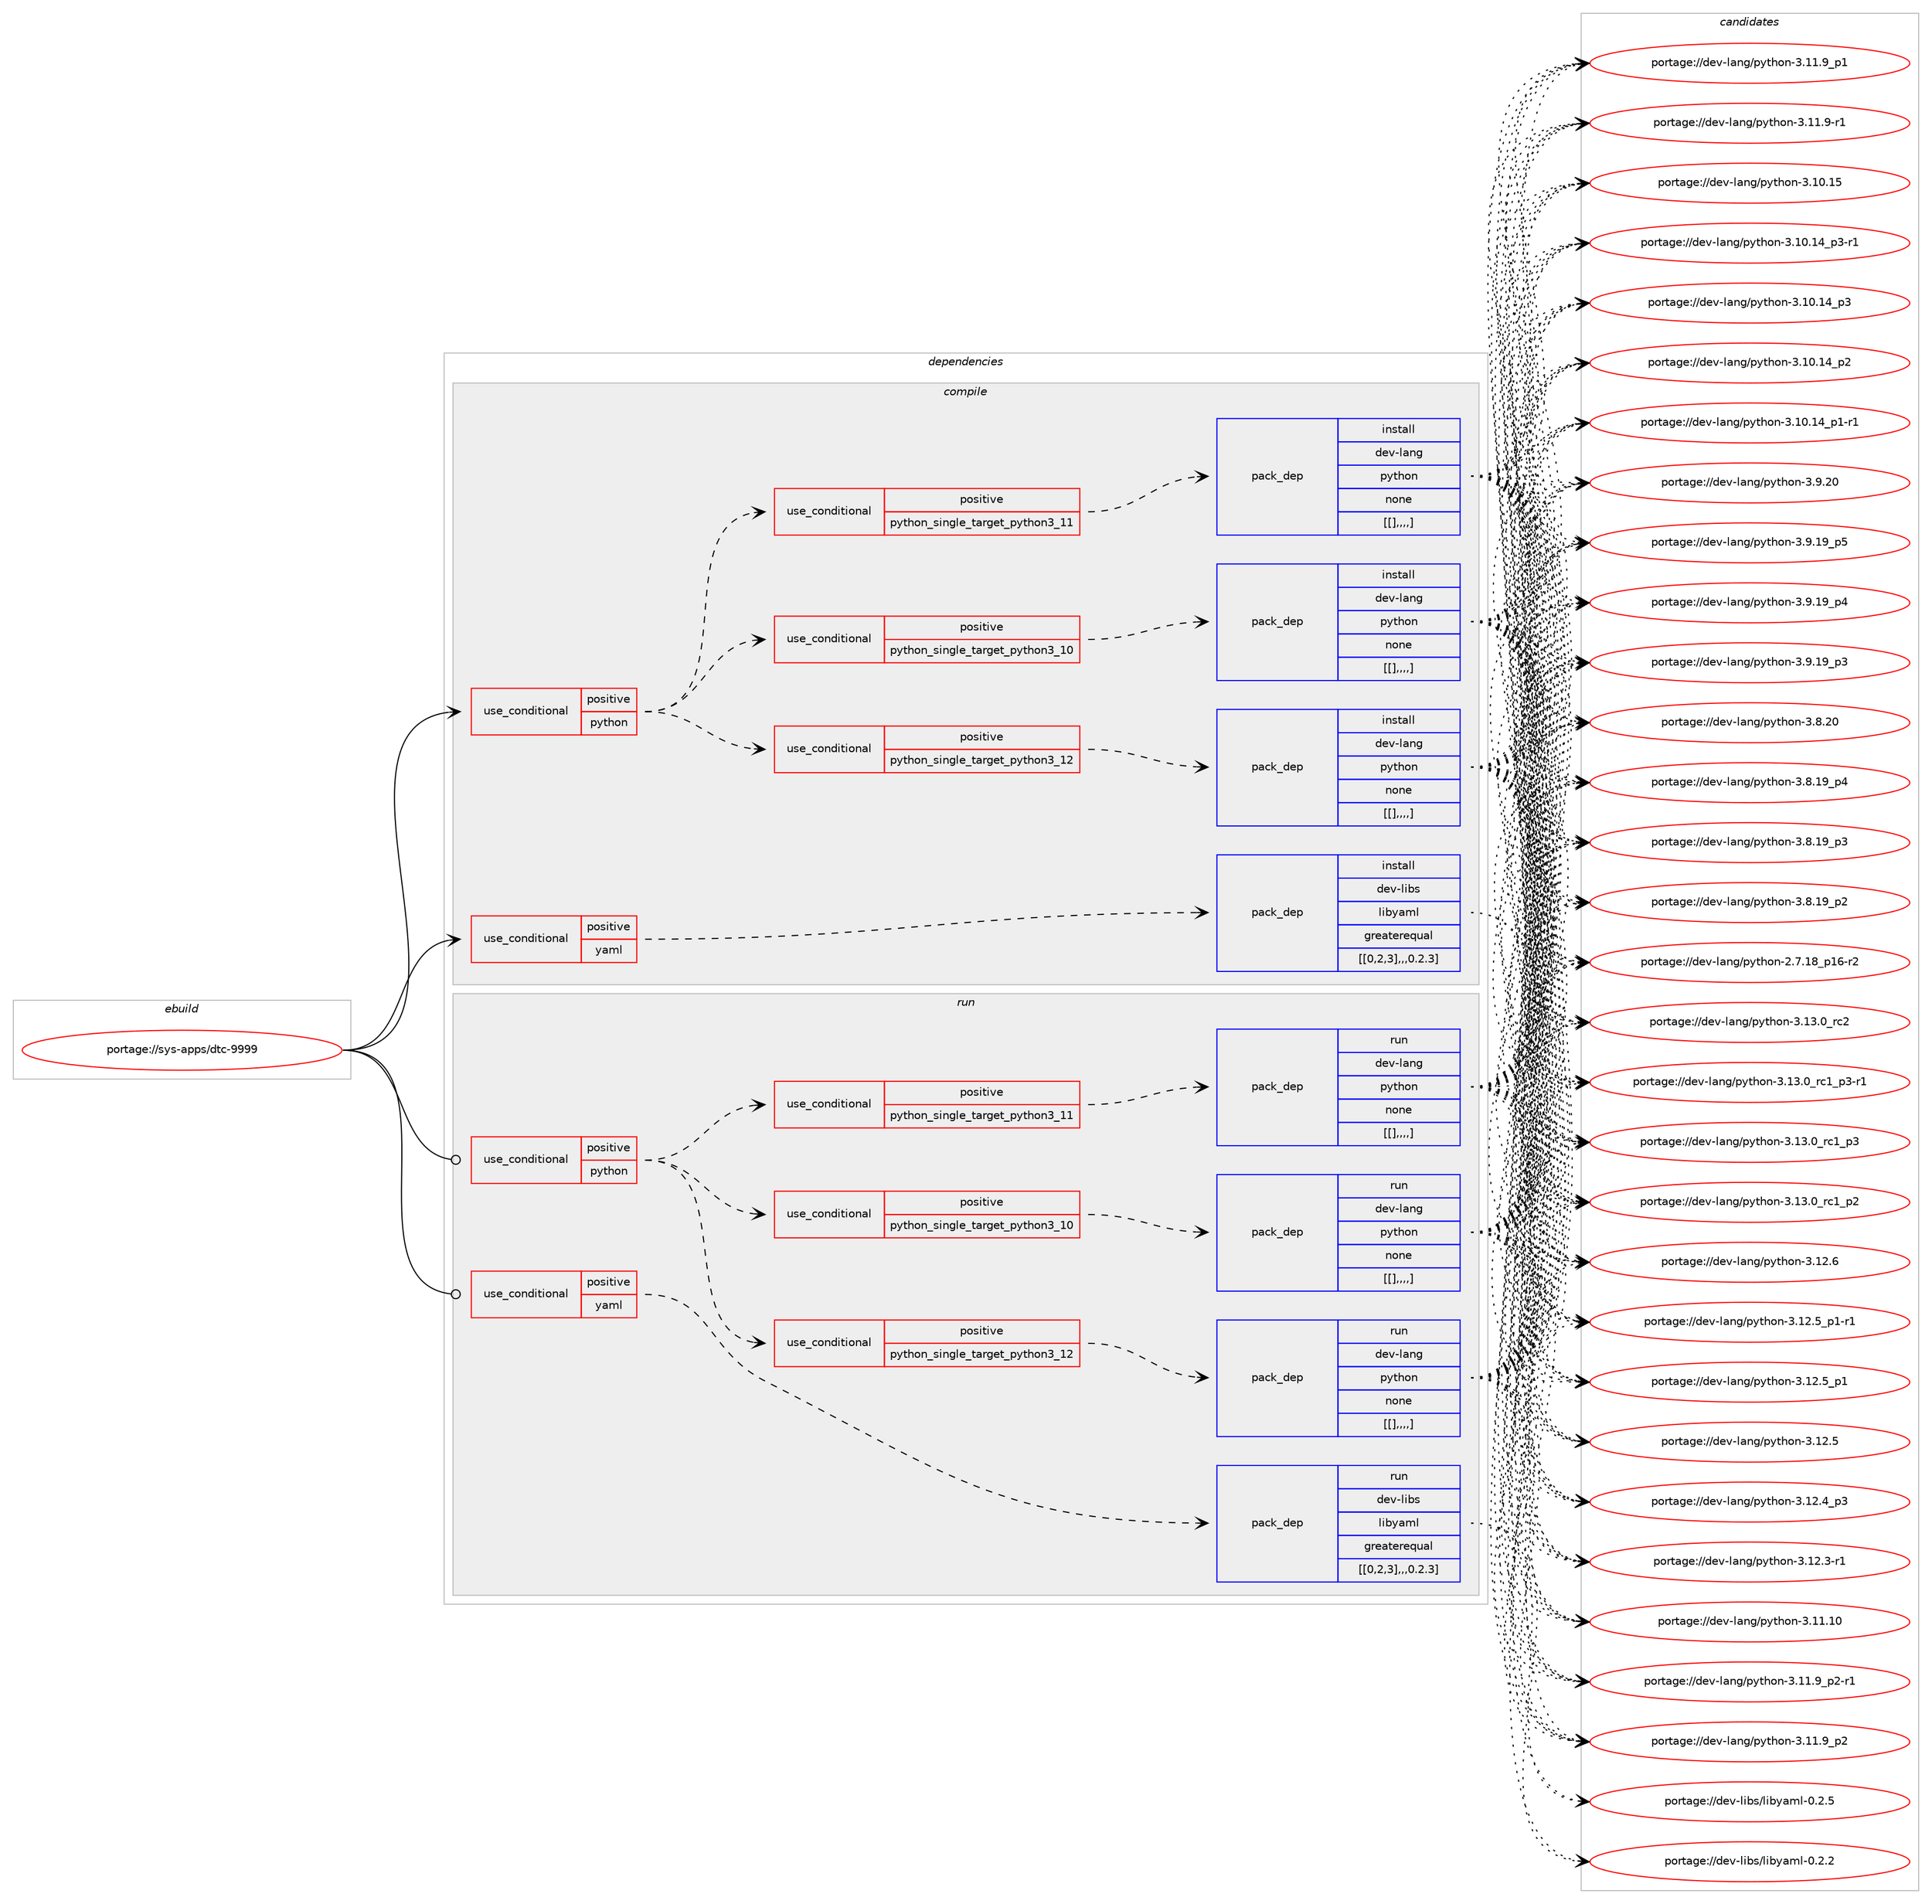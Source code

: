 digraph prolog {

# *************
# Graph options
# *************

newrank=true;
concentrate=true;
compound=true;
graph [rankdir=LR,fontname=Helvetica,fontsize=10,ranksep=1.5];#, ranksep=2.5, nodesep=0.2];
edge  [arrowhead=vee];
node  [fontname=Helvetica,fontsize=10];

# **********
# The ebuild
# **********

subgraph cluster_leftcol {
color=gray;
label=<<i>ebuild</i>>;
id [label="portage://sys-apps/dtc-9999", color=red, width=4, href="../sys-apps/dtc-9999.svg"];
}

# ****************
# The dependencies
# ****************

subgraph cluster_midcol {
color=gray;
label=<<i>dependencies</i>>;
subgraph cluster_compile {
fillcolor="#eeeeee";
style=filled;
label=<<i>compile</i>>;
subgraph cond114578 {
dependency435165 [label=<<TABLE BORDER="0" CELLBORDER="1" CELLSPACING="0" CELLPADDING="4"><TR><TD ROWSPAN="3" CELLPADDING="10">use_conditional</TD></TR><TR><TD>positive</TD></TR><TR><TD>python</TD></TR></TABLE>>, shape=none, color=red];
subgraph cond114579 {
dependency435166 [label=<<TABLE BORDER="0" CELLBORDER="1" CELLSPACING="0" CELLPADDING="4"><TR><TD ROWSPAN="3" CELLPADDING="10">use_conditional</TD></TR><TR><TD>positive</TD></TR><TR><TD>python_single_target_python3_10</TD></TR></TABLE>>, shape=none, color=red];
subgraph pack317539 {
dependency435167 [label=<<TABLE BORDER="0" CELLBORDER="1" CELLSPACING="0" CELLPADDING="4" WIDTH="220"><TR><TD ROWSPAN="6" CELLPADDING="30">pack_dep</TD></TR><TR><TD WIDTH="110">install</TD></TR><TR><TD>dev-lang</TD></TR><TR><TD>python</TD></TR><TR><TD>none</TD></TR><TR><TD>[[],,,,]</TD></TR></TABLE>>, shape=none, color=blue];
}
dependency435166:e -> dependency435167:w [weight=20,style="dashed",arrowhead="vee"];
}
dependency435165:e -> dependency435166:w [weight=20,style="dashed",arrowhead="vee"];
subgraph cond114580 {
dependency435168 [label=<<TABLE BORDER="0" CELLBORDER="1" CELLSPACING="0" CELLPADDING="4"><TR><TD ROWSPAN="3" CELLPADDING="10">use_conditional</TD></TR><TR><TD>positive</TD></TR><TR><TD>python_single_target_python3_11</TD></TR></TABLE>>, shape=none, color=red];
subgraph pack317540 {
dependency435169 [label=<<TABLE BORDER="0" CELLBORDER="1" CELLSPACING="0" CELLPADDING="4" WIDTH="220"><TR><TD ROWSPAN="6" CELLPADDING="30">pack_dep</TD></TR><TR><TD WIDTH="110">install</TD></TR><TR><TD>dev-lang</TD></TR><TR><TD>python</TD></TR><TR><TD>none</TD></TR><TR><TD>[[],,,,]</TD></TR></TABLE>>, shape=none, color=blue];
}
dependency435168:e -> dependency435169:w [weight=20,style="dashed",arrowhead="vee"];
}
dependency435165:e -> dependency435168:w [weight=20,style="dashed",arrowhead="vee"];
subgraph cond114581 {
dependency435170 [label=<<TABLE BORDER="0" CELLBORDER="1" CELLSPACING="0" CELLPADDING="4"><TR><TD ROWSPAN="3" CELLPADDING="10">use_conditional</TD></TR><TR><TD>positive</TD></TR><TR><TD>python_single_target_python3_12</TD></TR></TABLE>>, shape=none, color=red];
subgraph pack317541 {
dependency435171 [label=<<TABLE BORDER="0" CELLBORDER="1" CELLSPACING="0" CELLPADDING="4" WIDTH="220"><TR><TD ROWSPAN="6" CELLPADDING="30">pack_dep</TD></TR><TR><TD WIDTH="110">install</TD></TR><TR><TD>dev-lang</TD></TR><TR><TD>python</TD></TR><TR><TD>none</TD></TR><TR><TD>[[],,,,]</TD></TR></TABLE>>, shape=none, color=blue];
}
dependency435170:e -> dependency435171:w [weight=20,style="dashed",arrowhead="vee"];
}
dependency435165:e -> dependency435170:w [weight=20,style="dashed",arrowhead="vee"];
}
id:e -> dependency435165:w [weight=20,style="solid",arrowhead="vee"];
subgraph cond114582 {
dependency435172 [label=<<TABLE BORDER="0" CELLBORDER="1" CELLSPACING="0" CELLPADDING="4"><TR><TD ROWSPAN="3" CELLPADDING="10">use_conditional</TD></TR><TR><TD>positive</TD></TR><TR><TD>yaml</TD></TR></TABLE>>, shape=none, color=red];
subgraph pack317542 {
dependency435173 [label=<<TABLE BORDER="0" CELLBORDER="1" CELLSPACING="0" CELLPADDING="4" WIDTH="220"><TR><TD ROWSPAN="6" CELLPADDING="30">pack_dep</TD></TR><TR><TD WIDTH="110">install</TD></TR><TR><TD>dev-libs</TD></TR><TR><TD>libyaml</TD></TR><TR><TD>greaterequal</TD></TR><TR><TD>[[0,2,3],,,0.2.3]</TD></TR></TABLE>>, shape=none, color=blue];
}
dependency435172:e -> dependency435173:w [weight=20,style="dashed",arrowhead="vee"];
}
id:e -> dependency435172:w [weight=20,style="solid",arrowhead="vee"];
}
subgraph cluster_compileandrun {
fillcolor="#eeeeee";
style=filled;
label=<<i>compile and run</i>>;
}
subgraph cluster_run {
fillcolor="#eeeeee";
style=filled;
label=<<i>run</i>>;
subgraph cond114583 {
dependency435174 [label=<<TABLE BORDER="0" CELLBORDER="1" CELLSPACING="0" CELLPADDING="4"><TR><TD ROWSPAN="3" CELLPADDING="10">use_conditional</TD></TR><TR><TD>positive</TD></TR><TR><TD>python</TD></TR></TABLE>>, shape=none, color=red];
subgraph cond114584 {
dependency435175 [label=<<TABLE BORDER="0" CELLBORDER="1" CELLSPACING="0" CELLPADDING="4"><TR><TD ROWSPAN="3" CELLPADDING="10">use_conditional</TD></TR><TR><TD>positive</TD></TR><TR><TD>python_single_target_python3_10</TD></TR></TABLE>>, shape=none, color=red];
subgraph pack317543 {
dependency435176 [label=<<TABLE BORDER="0" CELLBORDER="1" CELLSPACING="0" CELLPADDING="4" WIDTH="220"><TR><TD ROWSPAN="6" CELLPADDING="30">pack_dep</TD></TR><TR><TD WIDTH="110">run</TD></TR><TR><TD>dev-lang</TD></TR><TR><TD>python</TD></TR><TR><TD>none</TD></TR><TR><TD>[[],,,,]</TD></TR></TABLE>>, shape=none, color=blue];
}
dependency435175:e -> dependency435176:w [weight=20,style="dashed",arrowhead="vee"];
}
dependency435174:e -> dependency435175:w [weight=20,style="dashed",arrowhead="vee"];
subgraph cond114585 {
dependency435177 [label=<<TABLE BORDER="0" CELLBORDER="1" CELLSPACING="0" CELLPADDING="4"><TR><TD ROWSPAN="3" CELLPADDING="10">use_conditional</TD></TR><TR><TD>positive</TD></TR><TR><TD>python_single_target_python3_11</TD></TR></TABLE>>, shape=none, color=red];
subgraph pack317544 {
dependency435178 [label=<<TABLE BORDER="0" CELLBORDER="1" CELLSPACING="0" CELLPADDING="4" WIDTH="220"><TR><TD ROWSPAN="6" CELLPADDING="30">pack_dep</TD></TR><TR><TD WIDTH="110">run</TD></TR><TR><TD>dev-lang</TD></TR><TR><TD>python</TD></TR><TR><TD>none</TD></TR><TR><TD>[[],,,,]</TD></TR></TABLE>>, shape=none, color=blue];
}
dependency435177:e -> dependency435178:w [weight=20,style="dashed",arrowhead="vee"];
}
dependency435174:e -> dependency435177:w [weight=20,style="dashed",arrowhead="vee"];
subgraph cond114586 {
dependency435179 [label=<<TABLE BORDER="0" CELLBORDER="1" CELLSPACING="0" CELLPADDING="4"><TR><TD ROWSPAN="3" CELLPADDING="10">use_conditional</TD></TR><TR><TD>positive</TD></TR><TR><TD>python_single_target_python3_12</TD></TR></TABLE>>, shape=none, color=red];
subgraph pack317545 {
dependency435180 [label=<<TABLE BORDER="0" CELLBORDER="1" CELLSPACING="0" CELLPADDING="4" WIDTH="220"><TR><TD ROWSPAN="6" CELLPADDING="30">pack_dep</TD></TR><TR><TD WIDTH="110">run</TD></TR><TR><TD>dev-lang</TD></TR><TR><TD>python</TD></TR><TR><TD>none</TD></TR><TR><TD>[[],,,,]</TD></TR></TABLE>>, shape=none, color=blue];
}
dependency435179:e -> dependency435180:w [weight=20,style="dashed",arrowhead="vee"];
}
dependency435174:e -> dependency435179:w [weight=20,style="dashed",arrowhead="vee"];
}
id:e -> dependency435174:w [weight=20,style="solid",arrowhead="odot"];
subgraph cond114587 {
dependency435181 [label=<<TABLE BORDER="0" CELLBORDER="1" CELLSPACING="0" CELLPADDING="4"><TR><TD ROWSPAN="3" CELLPADDING="10">use_conditional</TD></TR><TR><TD>positive</TD></TR><TR><TD>yaml</TD></TR></TABLE>>, shape=none, color=red];
subgraph pack317546 {
dependency435182 [label=<<TABLE BORDER="0" CELLBORDER="1" CELLSPACING="0" CELLPADDING="4" WIDTH="220"><TR><TD ROWSPAN="6" CELLPADDING="30">pack_dep</TD></TR><TR><TD WIDTH="110">run</TD></TR><TR><TD>dev-libs</TD></TR><TR><TD>libyaml</TD></TR><TR><TD>greaterequal</TD></TR><TR><TD>[[0,2,3],,,0.2.3]</TD></TR></TABLE>>, shape=none, color=blue];
}
dependency435181:e -> dependency435182:w [weight=20,style="dashed",arrowhead="vee"];
}
id:e -> dependency435181:w [weight=20,style="solid",arrowhead="odot"];
}
}

# **************
# The candidates
# **************

subgraph cluster_choices {
rank=same;
color=gray;
label=<<i>candidates</i>>;

subgraph choice317539 {
color=black;
nodesep=1;
choice10010111845108971101034711212111610411111045514649514648951149950 [label="portage://dev-lang/python-3.13.0_rc2", color=red, width=4,href="../dev-lang/python-3.13.0_rc2.svg"];
choice1001011184510897110103471121211161041111104551464951464895114994995112514511449 [label="portage://dev-lang/python-3.13.0_rc1_p3-r1", color=red, width=4,href="../dev-lang/python-3.13.0_rc1_p3-r1.svg"];
choice100101118451089711010347112121116104111110455146495146489511499499511251 [label="portage://dev-lang/python-3.13.0_rc1_p3", color=red, width=4,href="../dev-lang/python-3.13.0_rc1_p3.svg"];
choice100101118451089711010347112121116104111110455146495146489511499499511250 [label="portage://dev-lang/python-3.13.0_rc1_p2", color=red, width=4,href="../dev-lang/python-3.13.0_rc1_p2.svg"];
choice10010111845108971101034711212111610411111045514649504654 [label="portage://dev-lang/python-3.12.6", color=red, width=4,href="../dev-lang/python-3.12.6.svg"];
choice1001011184510897110103471121211161041111104551464950465395112494511449 [label="portage://dev-lang/python-3.12.5_p1-r1", color=red, width=4,href="../dev-lang/python-3.12.5_p1-r1.svg"];
choice100101118451089711010347112121116104111110455146495046539511249 [label="portage://dev-lang/python-3.12.5_p1", color=red, width=4,href="../dev-lang/python-3.12.5_p1.svg"];
choice10010111845108971101034711212111610411111045514649504653 [label="portage://dev-lang/python-3.12.5", color=red, width=4,href="../dev-lang/python-3.12.5.svg"];
choice100101118451089711010347112121116104111110455146495046529511251 [label="portage://dev-lang/python-3.12.4_p3", color=red, width=4,href="../dev-lang/python-3.12.4_p3.svg"];
choice100101118451089711010347112121116104111110455146495046514511449 [label="portage://dev-lang/python-3.12.3-r1", color=red, width=4,href="../dev-lang/python-3.12.3-r1.svg"];
choice1001011184510897110103471121211161041111104551464949464948 [label="portage://dev-lang/python-3.11.10", color=red, width=4,href="../dev-lang/python-3.11.10.svg"];
choice1001011184510897110103471121211161041111104551464949465795112504511449 [label="portage://dev-lang/python-3.11.9_p2-r1", color=red, width=4,href="../dev-lang/python-3.11.9_p2-r1.svg"];
choice100101118451089711010347112121116104111110455146494946579511250 [label="portage://dev-lang/python-3.11.9_p2", color=red, width=4,href="../dev-lang/python-3.11.9_p2.svg"];
choice100101118451089711010347112121116104111110455146494946579511249 [label="portage://dev-lang/python-3.11.9_p1", color=red, width=4,href="../dev-lang/python-3.11.9_p1.svg"];
choice100101118451089711010347112121116104111110455146494946574511449 [label="portage://dev-lang/python-3.11.9-r1", color=red, width=4,href="../dev-lang/python-3.11.9-r1.svg"];
choice1001011184510897110103471121211161041111104551464948464953 [label="portage://dev-lang/python-3.10.15", color=red, width=4,href="../dev-lang/python-3.10.15.svg"];
choice100101118451089711010347112121116104111110455146494846495295112514511449 [label="portage://dev-lang/python-3.10.14_p3-r1", color=red, width=4,href="../dev-lang/python-3.10.14_p3-r1.svg"];
choice10010111845108971101034711212111610411111045514649484649529511251 [label="portage://dev-lang/python-3.10.14_p3", color=red, width=4,href="../dev-lang/python-3.10.14_p3.svg"];
choice10010111845108971101034711212111610411111045514649484649529511250 [label="portage://dev-lang/python-3.10.14_p2", color=red, width=4,href="../dev-lang/python-3.10.14_p2.svg"];
choice100101118451089711010347112121116104111110455146494846495295112494511449 [label="portage://dev-lang/python-3.10.14_p1-r1", color=red, width=4,href="../dev-lang/python-3.10.14_p1-r1.svg"];
choice10010111845108971101034711212111610411111045514657465048 [label="portage://dev-lang/python-3.9.20", color=red, width=4,href="../dev-lang/python-3.9.20.svg"];
choice100101118451089711010347112121116104111110455146574649579511253 [label="portage://dev-lang/python-3.9.19_p5", color=red, width=4,href="../dev-lang/python-3.9.19_p5.svg"];
choice100101118451089711010347112121116104111110455146574649579511252 [label="portage://dev-lang/python-3.9.19_p4", color=red, width=4,href="../dev-lang/python-3.9.19_p4.svg"];
choice100101118451089711010347112121116104111110455146574649579511251 [label="portage://dev-lang/python-3.9.19_p3", color=red, width=4,href="../dev-lang/python-3.9.19_p3.svg"];
choice10010111845108971101034711212111610411111045514656465048 [label="portage://dev-lang/python-3.8.20", color=red, width=4,href="../dev-lang/python-3.8.20.svg"];
choice100101118451089711010347112121116104111110455146564649579511252 [label="portage://dev-lang/python-3.8.19_p4", color=red, width=4,href="../dev-lang/python-3.8.19_p4.svg"];
choice100101118451089711010347112121116104111110455146564649579511251 [label="portage://dev-lang/python-3.8.19_p3", color=red, width=4,href="../dev-lang/python-3.8.19_p3.svg"];
choice100101118451089711010347112121116104111110455146564649579511250 [label="portage://dev-lang/python-3.8.19_p2", color=red, width=4,href="../dev-lang/python-3.8.19_p2.svg"];
choice100101118451089711010347112121116104111110455046554649569511249544511450 [label="portage://dev-lang/python-2.7.18_p16-r2", color=red, width=4,href="../dev-lang/python-2.7.18_p16-r2.svg"];
dependency435167:e -> choice10010111845108971101034711212111610411111045514649514648951149950:w [style=dotted,weight="100"];
dependency435167:e -> choice1001011184510897110103471121211161041111104551464951464895114994995112514511449:w [style=dotted,weight="100"];
dependency435167:e -> choice100101118451089711010347112121116104111110455146495146489511499499511251:w [style=dotted,weight="100"];
dependency435167:e -> choice100101118451089711010347112121116104111110455146495146489511499499511250:w [style=dotted,weight="100"];
dependency435167:e -> choice10010111845108971101034711212111610411111045514649504654:w [style=dotted,weight="100"];
dependency435167:e -> choice1001011184510897110103471121211161041111104551464950465395112494511449:w [style=dotted,weight="100"];
dependency435167:e -> choice100101118451089711010347112121116104111110455146495046539511249:w [style=dotted,weight="100"];
dependency435167:e -> choice10010111845108971101034711212111610411111045514649504653:w [style=dotted,weight="100"];
dependency435167:e -> choice100101118451089711010347112121116104111110455146495046529511251:w [style=dotted,weight="100"];
dependency435167:e -> choice100101118451089711010347112121116104111110455146495046514511449:w [style=dotted,weight="100"];
dependency435167:e -> choice1001011184510897110103471121211161041111104551464949464948:w [style=dotted,weight="100"];
dependency435167:e -> choice1001011184510897110103471121211161041111104551464949465795112504511449:w [style=dotted,weight="100"];
dependency435167:e -> choice100101118451089711010347112121116104111110455146494946579511250:w [style=dotted,weight="100"];
dependency435167:e -> choice100101118451089711010347112121116104111110455146494946579511249:w [style=dotted,weight="100"];
dependency435167:e -> choice100101118451089711010347112121116104111110455146494946574511449:w [style=dotted,weight="100"];
dependency435167:e -> choice1001011184510897110103471121211161041111104551464948464953:w [style=dotted,weight="100"];
dependency435167:e -> choice100101118451089711010347112121116104111110455146494846495295112514511449:w [style=dotted,weight="100"];
dependency435167:e -> choice10010111845108971101034711212111610411111045514649484649529511251:w [style=dotted,weight="100"];
dependency435167:e -> choice10010111845108971101034711212111610411111045514649484649529511250:w [style=dotted,weight="100"];
dependency435167:e -> choice100101118451089711010347112121116104111110455146494846495295112494511449:w [style=dotted,weight="100"];
dependency435167:e -> choice10010111845108971101034711212111610411111045514657465048:w [style=dotted,weight="100"];
dependency435167:e -> choice100101118451089711010347112121116104111110455146574649579511253:w [style=dotted,weight="100"];
dependency435167:e -> choice100101118451089711010347112121116104111110455146574649579511252:w [style=dotted,weight="100"];
dependency435167:e -> choice100101118451089711010347112121116104111110455146574649579511251:w [style=dotted,weight="100"];
dependency435167:e -> choice10010111845108971101034711212111610411111045514656465048:w [style=dotted,weight="100"];
dependency435167:e -> choice100101118451089711010347112121116104111110455146564649579511252:w [style=dotted,weight="100"];
dependency435167:e -> choice100101118451089711010347112121116104111110455146564649579511251:w [style=dotted,weight="100"];
dependency435167:e -> choice100101118451089711010347112121116104111110455146564649579511250:w [style=dotted,weight="100"];
dependency435167:e -> choice100101118451089711010347112121116104111110455046554649569511249544511450:w [style=dotted,weight="100"];
}
subgraph choice317540 {
color=black;
nodesep=1;
choice10010111845108971101034711212111610411111045514649514648951149950 [label="portage://dev-lang/python-3.13.0_rc2", color=red, width=4,href="../dev-lang/python-3.13.0_rc2.svg"];
choice1001011184510897110103471121211161041111104551464951464895114994995112514511449 [label="portage://dev-lang/python-3.13.0_rc1_p3-r1", color=red, width=4,href="../dev-lang/python-3.13.0_rc1_p3-r1.svg"];
choice100101118451089711010347112121116104111110455146495146489511499499511251 [label="portage://dev-lang/python-3.13.0_rc1_p3", color=red, width=4,href="../dev-lang/python-3.13.0_rc1_p3.svg"];
choice100101118451089711010347112121116104111110455146495146489511499499511250 [label="portage://dev-lang/python-3.13.0_rc1_p2", color=red, width=4,href="../dev-lang/python-3.13.0_rc1_p2.svg"];
choice10010111845108971101034711212111610411111045514649504654 [label="portage://dev-lang/python-3.12.6", color=red, width=4,href="../dev-lang/python-3.12.6.svg"];
choice1001011184510897110103471121211161041111104551464950465395112494511449 [label="portage://dev-lang/python-3.12.5_p1-r1", color=red, width=4,href="../dev-lang/python-3.12.5_p1-r1.svg"];
choice100101118451089711010347112121116104111110455146495046539511249 [label="portage://dev-lang/python-3.12.5_p1", color=red, width=4,href="../dev-lang/python-3.12.5_p1.svg"];
choice10010111845108971101034711212111610411111045514649504653 [label="portage://dev-lang/python-3.12.5", color=red, width=4,href="../dev-lang/python-3.12.5.svg"];
choice100101118451089711010347112121116104111110455146495046529511251 [label="portage://dev-lang/python-3.12.4_p3", color=red, width=4,href="../dev-lang/python-3.12.4_p3.svg"];
choice100101118451089711010347112121116104111110455146495046514511449 [label="portage://dev-lang/python-3.12.3-r1", color=red, width=4,href="../dev-lang/python-3.12.3-r1.svg"];
choice1001011184510897110103471121211161041111104551464949464948 [label="portage://dev-lang/python-3.11.10", color=red, width=4,href="../dev-lang/python-3.11.10.svg"];
choice1001011184510897110103471121211161041111104551464949465795112504511449 [label="portage://dev-lang/python-3.11.9_p2-r1", color=red, width=4,href="../dev-lang/python-3.11.9_p2-r1.svg"];
choice100101118451089711010347112121116104111110455146494946579511250 [label="portage://dev-lang/python-3.11.9_p2", color=red, width=4,href="../dev-lang/python-3.11.9_p2.svg"];
choice100101118451089711010347112121116104111110455146494946579511249 [label="portage://dev-lang/python-3.11.9_p1", color=red, width=4,href="../dev-lang/python-3.11.9_p1.svg"];
choice100101118451089711010347112121116104111110455146494946574511449 [label="portage://dev-lang/python-3.11.9-r1", color=red, width=4,href="../dev-lang/python-3.11.9-r1.svg"];
choice1001011184510897110103471121211161041111104551464948464953 [label="portage://dev-lang/python-3.10.15", color=red, width=4,href="../dev-lang/python-3.10.15.svg"];
choice100101118451089711010347112121116104111110455146494846495295112514511449 [label="portage://dev-lang/python-3.10.14_p3-r1", color=red, width=4,href="../dev-lang/python-3.10.14_p3-r1.svg"];
choice10010111845108971101034711212111610411111045514649484649529511251 [label="portage://dev-lang/python-3.10.14_p3", color=red, width=4,href="../dev-lang/python-3.10.14_p3.svg"];
choice10010111845108971101034711212111610411111045514649484649529511250 [label="portage://dev-lang/python-3.10.14_p2", color=red, width=4,href="../dev-lang/python-3.10.14_p2.svg"];
choice100101118451089711010347112121116104111110455146494846495295112494511449 [label="portage://dev-lang/python-3.10.14_p1-r1", color=red, width=4,href="../dev-lang/python-3.10.14_p1-r1.svg"];
choice10010111845108971101034711212111610411111045514657465048 [label="portage://dev-lang/python-3.9.20", color=red, width=4,href="../dev-lang/python-3.9.20.svg"];
choice100101118451089711010347112121116104111110455146574649579511253 [label="portage://dev-lang/python-3.9.19_p5", color=red, width=4,href="../dev-lang/python-3.9.19_p5.svg"];
choice100101118451089711010347112121116104111110455146574649579511252 [label="portage://dev-lang/python-3.9.19_p4", color=red, width=4,href="../dev-lang/python-3.9.19_p4.svg"];
choice100101118451089711010347112121116104111110455146574649579511251 [label="portage://dev-lang/python-3.9.19_p3", color=red, width=4,href="../dev-lang/python-3.9.19_p3.svg"];
choice10010111845108971101034711212111610411111045514656465048 [label="portage://dev-lang/python-3.8.20", color=red, width=4,href="../dev-lang/python-3.8.20.svg"];
choice100101118451089711010347112121116104111110455146564649579511252 [label="portage://dev-lang/python-3.8.19_p4", color=red, width=4,href="../dev-lang/python-3.8.19_p4.svg"];
choice100101118451089711010347112121116104111110455146564649579511251 [label="portage://dev-lang/python-3.8.19_p3", color=red, width=4,href="../dev-lang/python-3.8.19_p3.svg"];
choice100101118451089711010347112121116104111110455146564649579511250 [label="portage://dev-lang/python-3.8.19_p2", color=red, width=4,href="../dev-lang/python-3.8.19_p2.svg"];
choice100101118451089711010347112121116104111110455046554649569511249544511450 [label="portage://dev-lang/python-2.7.18_p16-r2", color=red, width=4,href="../dev-lang/python-2.7.18_p16-r2.svg"];
dependency435169:e -> choice10010111845108971101034711212111610411111045514649514648951149950:w [style=dotted,weight="100"];
dependency435169:e -> choice1001011184510897110103471121211161041111104551464951464895114994995112514511449:w [style=dotted,weight="100"];
dependency435169:e -> choice100101118451089711010347112121116104111110455146495146489511499499511251:w [style=dotted,weight="100"];
dependency435169:e -> choice100101118451089711010347112121116104111110455146495146489511499499511250:w [style=dotted,weight="100"];
dependency435169:e -> choice10010111845108971101034711212111610411111045514649504654:w [style=dotted,weight="100"];
dependency435169:e -> choice1001011184510897110103471121211161041111104551464950465395112494511449:w [style=dotted,weight="100"];
dependency435169:e -> choice100101118451089711010347112121116104111110455146495046539511249:w [style=dotted,weight="100"];
dependency435169:e -> choice10010111845108971101034711212111610411111045514649504653:w [style=dotted,weight="100"];
dependency435169:e -> choice100101118451089711010347112121116104111110455146495046529511251:w [style=dotted,weight="100"];
dependency435169:e -> choice100101118451089711010347112121116104111110455146495046514511449:w [style=dotted,weight="100"];
dependency435169:e -> choice1001011184510897110103471121211161041111104551464949464948:w [style=dotted,weight="100"];
dependency435169:e -> choice1001011184510897110103471121211161041111104551464949465795112504511449:w [style=dotted,weight="100"];
dependency435169:e -> choice100101118451089711010347112121116104111110455146494946579511250:w [style=dotted,weight="100"];
dependency435169:e -> choice100101118451089711010347112121116104111110455146494946579511249:w [style=dotted,weight="100"];
dependency435169:e -> choice100101118451089711010347112121116104111110455146494946574511449:w [style=dotted,weight="100"];
dependency435169:e -> choice1001011184510897110103471121211161041111104551464948464953:w [style=dotted,weight="100"];
dependency435169:e -> choice100101118451089711010347112121116104111110455146494846495295112514511449:w [style=dotted,weight="100"];
dependency435169:e -> choice10010111845108971101034711212111610411111045514649484649529511251:w [style=dotted,weight="100"];
dependency435169:e -> choice10010111845108971101034711212111610411111045514649484649529511250:w [style=dotted,weight="100"];
dependency435169:e -> choice100101118451089711010347112121116104111110455146494846495295112494511449:w [style=dotted,weight="100"];
dependency435169:e -> choice10010111845108971101034711212111610411111045514657465048:w [style=dotted,weight="100"];
dependency435169:e -> choice100101118451089711010347112121116104111110455146574649579511253:w [style=dotted,weight="100"];
dependency435169:e -> choice100101118451089711010347112121116104111110455146574649579511252:w [style=dotted,weight="100"];
dependency435169:e -> choice100101118451089711010347112121116104111110455146574649579511251:w [style=dotted,weight="100"];
dependency435169:e -> choice10010111845108971101034711212111610411111045514656465048:w [style=dotted,weight="100"];
dependency435169:e -> choice100101118451089711010347112121116104111110455146564649579511252:w [style=dotted,weight="100"];
dependency435169:e -> choice100101118451089711010347112121116104111110455146564649579511251:w [style=dotted,weight="100"];
dependency435169:e -> choice100101118451089711010347112121116104111110455146564649579511250:w [style=dotted,weight="100"];
dependency435169:e -> choice100101118451089711010347112121116104111110455046554649569511249544511450:w [style=dotted,weight="100"];
}
subgraph choice317541 {
color=black;
nodesep=1;
choice10010111845108971101034711212111610411111045514649514648951149950 [label="portage://dev-lang/python-3.13.0_rc2", color=red, width=4,href="../dev-lang/python-3.13.0_rc2.svg"];
choice1001011184510897110103471121211161041111104551464951464895114994995112514511449 [label="portage://dev-lang/python-3.13.0_rc1_p3-r1", color=red, width=4,href="../dev-lang/python-3.13.0_rc1_p3-r1.svg"];
choice100101118451089711010347112121116104111110455146495146489511499499511251 [label="portage://dev-lang/python-3.13.0_rc1_p3", color=red, width=4,href="../dev-lang/python-3.13.0_rc1_p3.svg"];
choice100101118451089711010347112121116104111110455146495146489511499499511250 [label="portage://dev-lang/python-3.13.0_rc1_p2", color=red, width=4,href="../dev-lang/python-3.13.0_rc1_p2.svg"];
choice10010111845108971101034711212111610411111045514649504654 [label="portage://dev-lang/python-3.12.6", color=red, width=4,href="../dev-lang/python-3.12.6.svg"];
choice1001011184510897110103471121211161041111104551464950465395112494511449 [label="portage://dev-lang/python-3.12.5_p1-r1", color=red, width=4,href="../dev-lang/python-3.12.5_p1-r1.svg"];
choice100101118451089711010347112121116104111110455146495046539511249 [label="portage://dev-lang/python-3.12.5_p1", color=red, width=4,href="../dev-lang/python-3.12.5_p1.svg"];
choice10010111845108971101034711212111610411111045514649504653 [label="portage://dev-lang/python-3.12.5", color=red, width=4,href="../dev-lang/python-3.12.5.svg"];
choice100101118451089711010347112121116104111110455146495046529511251 [label="portage://dev-lang/python-3.12.4_p3", color=red, width=4,href="../dev-lang/python-3.12.4_p3.svg"];
choice100101118451089711010347112121116104111110455146495046514511449 [label="portage://dev-lang/python-3.12.3-r1", color=red, width=4,href="../dev-lang/python-3.12.3-r1.svg"];
choice1001011184510897110103471121211161041111104551464949464948 [label="portage://dev-lang/python-3.11.10", color=red, width=4,href="../dev-lang/python-3.11.10.svg"];
choice1001011184510897110103471121211161041111104551464949465795112504511449 [label="portage://dev-lang/python-3.11.9_p2-r1", color=red, width=4,href="../dev-lang/python-3.11.9_p2-r1.svg"];
choice100101118451089711010347112121116104111110455146494946579511250 [label="portage://dev-lang/python-3.11.9_p2", color=red, width=4,href="../dev-lang/python-3.11.9_p2.svg"];
choice100101118451089711010347112121116104111110455146494946579511249 [label="portage://dev-lang/python-3.11.9_p1", color=red, width=4,href="../dev-lang/python-3.11.9_p1.svg"];
choice100101118451089711010347112121116104111110455146494946574511449 [label="portage://dev-lang/python-3.11.9-r1", color=red, width=4,href="../dev-lang/python-3.11.9-r1.svg"];
choice1001011184510897110103471121211161041111104551464948464953 [label="portage://dev-lang/python-3.10.15", color=red, width=4,href="../dev-lang/python-3.10.15.svg"];
choice100101118451089711010347112121116104111110455146494846495295112514511449 [label="portage://dev-lang/python-3.10.14_p3-r1", color=red, width=4,href="../dev-lang/python-3.10.14_p3-r1.svg"];
choice10010111845108971101034711212111610411111045514649484649529511251 [label="portage://dev-lang/python-3.10.14_p3", color=red, width=4,href="../dev-lang/python-3.10.14_p3.svg"];
choice10010111845108971101034711212111610411111045514649484649529511250 [label="portage://dev-lang/python-3.10.14_p2", color=red, width=4,href="../dev-lang/python-3.10.14_p2.svg"];
choice100101118451089711010347112121116104111110455146494846495295112494511449 [label="portage://dev-lang/python-3.10.14_p1-r1", color=red, width=4,href="../dev-lang/python-3.10.14_p1-r1.svg"];
choice10010111845108971101034711212111610411111045514657465048 [label="portage://dev-lang/python-3.9.20", color=red, width=4,href="../dev-lang/python-3.9.20.svg"];
choice100101118451089711010347112121116104111110455146574649579511253 [label="portage://dev-lang/python-3.9.19_p5", color=red, width=4,href="../dev-lang/python-3.9.19_p5.svg"];
choice100101118451089711010347112121116104111110455146574649579511252 [label="portage://dev-lang/python-3.9.19_p4", color=red, width=4,href="../dev-lang/python-3.9.19_p4.svg"];
choice100101118451089711010347112121116104111110455146574649579511251 [label="portage://dev-lang/python-3.9.19_p3", color=red, width=4,href="../dev-lang/python-3.9.19_p3.svg"];
choice10010111845108971101034711212111610411111045514656465048 [label="portage://dev-lang/python-3.8.20", color=red, width=4,href="../dev-lang/python-3.8.20.svg"];
choice100101118451089711010347112121116104111110455146564649579511252 [label="portage://dev-lang/python-3.8.19_p4", color=red, width=4,href="../dev-lang/python-3.8.19_p4.svg"];
choice100101118451089711010347112121116104111110455146564649579511251 [label="portage://dev-lang/python-3.8.19_p3", color=red, width=4,href="../dev-lang/python-3.8.19_p3.svg"];
choice100101118451089711010347112121116104111110455146564649579511250 [label="portage://dev-lang/python-3.8.19_p2", color=red, width=4,href="../dev-lang/python-3.8.19_p2.svg"];
choice100101118451089711010347112121116104111110455046554649569511249544511450 [label="portage://dev-lang/python-2.7.18_p16-r2", color=red, width=4,href="../dev-lang/python-2.7.18_p16-r2.svg"];
dependency435171:e -> choice10010111845108971101034711212111610411111045514649514648951149950:w [style=dotted,weight="100"];
dependency435171:e -> choice1001011184510897110103471121211161041111104551464951464895114994995112514511449:w [style=dotted,weight="100"];
dependency435171:e -> choice100101118451089711010347112121116104111110455146495146489511499499511251:w [style=dotted,weight="100"];
dependency435171:e -> choice100101118451089711010347112121116104111110455146495146489511499499511250:w [style=dotted,weight="100"];
dependency435171:e -> choice10010111845108971101034711212111610411111045514649504654:w [style=dotted,weight="100"];
dependency435171:e -> choice1001011184510897110103471121211161041111104551464950465395112494511449:w [style=dotted,weight="100"];
dependency435171:e -> choice100101118451089711010347112121116104111110455146495046539511249:w [style=dotted,weight="100"];
dependency435171:e -> choice10010111845108971101034711212111610411111045514649504653:w [style=dotted,weight="100"];
dependency435171:e -> choice100101118451089711010347112121116104111110455146495046529511251:w [style=dotted,weight="100"];
dependency435171:e -> choice100101118451089711010347112121116104111110455146495046514511449:w [style=dotted,weight="100"];
dependency435171:e -> choice1001011184510897110103471121211161041111104551464949464948:w [style=dotted,weight="100"];
dependency435171:e -> choice1001011184510897110103471121211161041111104551464949465795112504511449:w [style=dotted,weight="100"];
dependency435171:e -> choice100101118451089711010347112121116104111110455146494946579511250:w [style=dotted,weight="100"];
dependency435171:e -> choice100101118451089711010347112121116104111110455146494946579511249:w [style=dotted,weight="100"];
dependency435171:e -> choice100101118451089711010347112121116104111110455146494946574511449:w [style=dotted,weight="100"];
dependency435171:e -> choice1001011184510897110103471121211161041111104551464948464953:w [style=dotted,weight="100"];
dependency435171:e -> choice100101118451089711010347112121116104111110455146494846495295112514511449:w [style=dotted,weight="100"];
dependency435171:e -> choice10010111845108971101034711212111610411111045514649484649529511251:w [style=dotted,weight="100"];
dependency435171:e -> choice10010111845108971101034711212111610411111045514649484649529511250:w [style=dotted,weight="100"];
dependency435171:e -> choice100101118451089711010347112121116104111110455146494846495295112494511449:w [style=dotted,weight="100"];
dependency435171:e -> choice10010111845108971101034711212111610411111045514657465048:w [style=dotted,weight="100"];
dependency435171:e -> choice100101118451089711010347112121116104111110455146574649579511253:w [style=dotted,weight="100"];
dependency435171:e -> choice100101118451089711010347112121116104111110455146574649579511252:w [style=dotted,weight="100"];
dependency435171:e -> choice100101118451089711010347112121116104111110455146574649579511251:w [style=dotted,weight="100"];
dependency435171:e -> choice10010111845108971101034711212111610411111045514656465048:w [style=dotted,weight="100"];
dependency435171:e -> choice100101118451089711010347112121116104111110455146564649579511252:w [style=dotted,weight="100"];
dependency435171:e -> choice100101118451089711010347112121116104111110455146564649579511251:w [style=dotted,weight="100"];
dependency435171:e -> choice100101118451089711010347112121116104111110455146564649579511250:w [style=dotted,weight="100"];
dependency435171:e -> choice100101118451089711010347112121116104111110455046554649569511249544511450:w [style=dotted,weight="100"];
}
subgraph choice317542 {
color=black;
nodesep=1;
choice1001011184510810598115471081059812197109108454846504653 [label="portage://dev-libs/libyaml-0.2.5", color=red, width=4,href="../dev-libs/libyaml-0.2.5.svg"];
choice1001011184510810598115471081059812197109108454846504650 [label="portage://dev-libs/libyaml-0.2.2", color=red, width=4,href="../dev-libs/libyaml-0.2.2.svg"];
dependency435173:e -> choice1001011184510810598115471081059812197109108454846504653:w [style=dotted,weight="100"];
dependency435173:e -> choice1001011184510810598115471081059812197109108454846504650:w [style=dotted,weight="100"];
}
subgraph choice317543 {
color=black;
nodesep=1;
choice10010111845108971101034711212111610411111045514649514648951149950 [label="portage://dev-lang/python-3.13.0_rc2", color=red, width=4,href="../dev-lang/python-3.13.0_rc2.svg"];
choice1001011184510897110103471121211161041111104551464951464895114994995112514511449 [label="portage://dev-lang/python-3.13.0_rc1_p3-r1", color=red, width=4,href="../dev-lang/python-3.13.0_rc1_p3-r1.svg"];
choice100101118451089711010347112121116104111110455146495146489511499499511251 [label="portage://dev-lang/python-3.13.0_rc1_p3", color=red, width=4,href="../dev-lang/python-3.13.0_rc1_p3.svg"];
choice100101118451089711010347112121116104111110455146495146489511499499511250 [label="portage://dev-lang/python-3.13.0_rc1_p2", color=red, width=4,href="../dev-lang/python-3.13.0_rc1_p2.svg"];
choice10010111845108971101034711212111610411111045514649504654 [label="portage://dev-lang/python-3.12.6", color=red, width=4,href="../dev-lang/python-3.12.6.svg"];
choice1001011184510897110103471121211161041111104551464950465395112494511449 [label="portage://dev-lang/python-3.12.5_p1-r1", color=red, width=4,href="../dev-lang/python-3.12.5_p1-r1.svg"];
choice100101118451089711010347112121116104111110455146495046539511249 [label="portage://dev-lang/python-3.12.5_p1", color=red, width=4,href="../dev-lang/python-3.12.5_p1.svg"];
choice10010111845108971101034711212111610411111045514649504653 [label="portage://dev-lang/python-3.12.5", color=red, width=4,href="../dev-lang/python-3.12.5.svg"];
choice100101118451089711010347112121116104111110455146495046529511251 [label="portage://dev-lang/python-3.12.4_p3", color=red, width=4,href="../dev-lang/python-3.12.4_p3.svg"];
choice100101118451089711010347112121116104111110455146495046514511449 [label="portage://dev-lang/python-3.12.3-r1", color=red, width=4,href="../dev-lang/python-3.12.3-r1.svg"];
choice1001011184510897110103471121211161041111104551464949464948 [label="portage://dev-lang/python-3.11.10", color=red, width=4,href="../dev-lang/python-3.11.10.svg"];
choice1001011184510897110103471121211161041111104551464949465795112504511449 [label="portage://dev-lang/python-3.11.9_p2-r1", color=red, width=4,href="../dev-lang/python-3.11.9_p2-r1.svg"];
choice100101118451089711010347112121116104111110455146494946579511250 [label="portage://dev-lang/python-3.11.9_p2", color=red, width=4,href="../dev-lang/python-3.11.9_p2.svg"];
choice100101118451089711010347112121116104111110455146494946579511249 [label="portage://dev-lang/python-3.11.9_p1", color=red, width=4,href="../dev-lang/python-3.11.9_p1.svg"];
choice100101118451089711010347112121116104111110455146494946574511449 [label="portage://dev-lang/python-3.11.9-r1", color=red, width=4,href="../dev-lang/python-3.11.9-r1.svg"];
choice1001011184510897110103471121211161041111104551464948464953 [label="portage://dev-lang/python-3.10.15", color=red, width=4,href="../dev-lang/python-3.10.15.svg"];
choice100101118451089711010347112121116104111110455146494846495295112514511449 [label="portage://dev-lang/python-3.10.14_p3-r1", color=red, width=4,href="../dev-lang/python-3.10.14_p3-r1.svg"];
choice10010111845108971101034711212111610411111045514649484649529511251 [label="portage://dev-lang/python-3.10.14_p3", color=red, width=4,href="../dev-lang/python-3.10.14_p3.svg"];
choice10010111845108971101034711212111610411111045514649484649529511250 [label="portage://dev-lang/python-3.10.14_p2", color=red, width=4,href="../dev-lang/python-3.10.14_p2.svg"];
choice100101118451089711010347112121116104111110455146494846495295112494511449 [label="portage://dev-lang/python-3.10.14_p1-r1", color=red, width=4,href="../dev-lang/python-3.10.14_p1-r1.svg"];
choice10010111845108971101034711212111610411111045514657465048 [label="portage://dev-lang/python-3.9.20", color=red, width=4,href="../dev-lang/python-3.9.20.svg"];
choice100101118451089711010347112121116104111110455146574649579511253 [label="portage://dev-lang/python-3.9.19_p5", color=red, width=4,href="../dev-lang/python-3.9.19_p5.svg"];
choice100101118451089711010347112121116104111110455146574649579511252 [label="portage://dev-lang/python-3.9.19_p4", color=red, width=4,href="../dev-lang/python-3.9.19_p4.svg"];
choice100101118451089711010347112121116104111110455146574649579511251 [label="portage://dev-lang/python-3.9.19_p3", color=red, width=4,href="../dev-lang/python-3.9.19_p3.svg"];
choice10010111845108971101034711212111610411111045514656465048 [label="portage://dev-lang/python-3.8.20", color=red, width=4,href="../dev-lang/python-3.8.20.svg"];
choice100101118451089711010347112121116104111110455146564649579511252 [label="portage://dev-lang/python-3.8.19_p4", color=red, width=4,href="../dev-lang/python-3.8.19_p4.svg"];
choice100101118451089711010347112121116104111110455146564649579511251 [label="portage://dev-lang/python-3.8.19_p3", color=red, width=4,href="../dev-lang/python-3.8.19_p3.svg"];
choice100101118451089711010347112121116104111110455146564649579511250 [label="portage://dev-lang/python-3.8.19_p2", color=red, width=4,href="../dev-lang/python-3.8.19_p2.svg"];
choice100101118451089711010347112121116104111110455046554649569511249544511450 [label="portage://dev-lang/python-2.7.18_p16-r2", color=red, width=4,href="../dev-lang/python-2.7.18_p16-r2.svg"];
dependency435176:e -> choice10010111845108971101034711212111610411111045514649514648951149950:w [style=dotted,weight="100"];
dependency435176:e -> choice1001011184510897110103471121211161041111104551464951464895114994995112514511449:w [style=dotted,weight="100"];
dependency435176:e -> choice100101118451089711010347112121116104111110455146495146489511499499511251:w [style=dotted,weight="100"];
dependency435176:e -> choice100101118451089711010347112121116104111110455146495146489511499499511250:w [style=dotted,weight="100"];
dependency435176:e -> choice10010111845108971101034711212111610411111045514649504654:w [style=dotted,weight="100"];
dependency435176:e -> choice1001011184510897110103471121211161041111104551464950465395112494511449:w [style=dotted,weight="100"];
dependency435176:e -> choice100101118451089711010347112121116104111110455146495046539511249:w [style=dotted,weight="100"];
dependency435176:e -> choice10010111845108971101034711212111610411111045514649504653:w [style=dotted,weight="100"];
dependency435176:e -> choice100101118451089711010347112121116104111110455146495046529511251:w [style=dotted,weight="100"];
dependency435176:e -> choice100101118451089711010347112121116104111110455146495046514511449:w [style=dotted,weight="100"];
dependency435176:e -> choice1001011184510897110103471121211161041111104551464949464948:w [style=dotted,weight="100"];
dependency435176:e -> choice1001011184510897110103471121211161041111104551464949465795112504511449:w [style=dotted,weight="100"];
dependency435176:e -> choice100101118451089711010347112121116104111110455146494946579511250:w [style=dotted,weight="100"];
dependency435176:e -> choice100101118451089711010347112121116104111110455146494946579511249:w [style=dotted,weight="100"];
dependency435176:e -> choice100101118451089711010347112121116104111110455146494946574511449:w [style=dotted,weight="100"];
dependency435176:e -> choice1001011184510897110103471121211161041111104551464948464953:w [style=dotted,weight="100"];
dependency435176:e -> choice100101118451089711010347112121116104111110455146494846495295112514511449:w [style=dotted,weight="100"];
dependency435176:e -> choice10010111845108971101034711212111610411111045514649484649529511251:w [style=dotted,weight="100"];
dependency435176:e -> choice10010111845108971101034711212111610411111045514649484649529511250:w [style=dotted,weight="100"];
dependency435176:e -> choice100101118451089711010347112121116104111110455146494846495295112494511449:w [style=dotted,weight="100"];
dependency435176:e -> choice10010111845108971101034711212111610411111045514657465048:w [style=dotted,weight="100"];
dependency435176:e -> choice100101118451089711010347112121116104111110455146574649579511253:w [style=dotted,weight="100"];
dependency435176:e -> choice100101118451089711010347112121116104111110455146574649579511252:w [style=dotted,weight="100"];
dependency435176:e -> choice100101118451089711010347112121116104111110455146574649579511251:w [style=dotted,weight="100"];
dependency435176:e -> choice10010111845108971101034711212111610411111045514656465048:w [style=dotted,weight="100"];
dependency435176:e -> choice100101118451089711010347112121116104111110455146564649579511252:w [style=dotted,weight="100"];
dependency435176:e -> choice100101118451089711010347112121116104111110455146564649579511251:w [style=dotted,weight="100"];
dependency435176:e -> choice100101118451089711010347112121116104111110455146564649579511250:w [style=dotted,weight="100"];
dependency435176:e -> choice100101118451089711010347112121116104111110455046554649569511249544511450:w [style=dotted,weight="100"];
}
subgraph choice317544 {
color=black;
nodesep=1;
choice10010111845108971101034711212111610411111045514649514648951149950 [label="portage://dev-lang/python-3.13.0_rc2", color=red, width=4,href="../dev-lang/python-3.13.0_rc2.svg"];
choice1001011184510897110103471121211161041111104551464951464895114994995112514511449 [label="portage://dev-lang/python-3.13.0_rc1_p3-r1", color=red, width=4,href="../dev-lang/python-3.13.0_rc1_p3-r1.svg"];
choice100101118451089711010347112121116104111110455146495146489511499499511251 [label="portage://dev-lang/python-3.13.0_rc1_p3", color=red, width=4,href="../dev-lang/python-3.13.0_rc1_p3.svg"];
choice100101118451089711010347112121116104111110455146495146489511499499511250 [label="portage://dev-lang/python-3.13.0_rc1_p2", color=red, width=4,href="../dev-lang/python-3.13.0_rc1_p2.svg"];
choice10010111845108971101034711212111610411111045514649504654 [label="portage://dev-lang/python-3.12.6", color=red, width=4,href="../dev-lang/python-3.12.6.svg"];
choice1001011184510897110103471121211161041111104551464950465395112494511449 [label="portage://dev-lang/python-3.12.5_p1-r1", color=red, width=4,href="../dev-lang/python-3.12.5_p1-r1.svg"];
choice100101118451089711010347112121116104111110455146495046539511249 [label="portage://dev-lang/python-3.12.5_p1", color=red, width=4,href="../dev-lang/python-3.12.5_p1.svg"];
choice10010111845108971101034711212111610411111045514649504653 [label="portage://dev-lang/python-3.12.5", color=red, width=4,href="../dev-lang/python-3.12.5.svg"];
choice100101118451089711010347112121116104111110455146495046529511251 [label="portage://dev-lang/python-3.12.4_p3", color=red, width=4,href="../dev-lang/python-3.12.4_p3.svg"];
choice100101118451089711010347112121116104111110455146495046514511449 [label="portage://dev-lang/python-3.12.3-r1", color=red, width=4,href="../dev-lang/python-3.12.3-r1.svg"];
choice1001011184510897110103471121211161041111104551464949464948 [label="portage://dev-lang/python-3.11.10", color=red, width=4,href="../dev-lang/python-3.11.10.svg"];
choice1001011184510897110103471121211161041111104551464949465795112504511449 [label="portage://dev-lang/python-3.11.9_p2-r1", color=red, width=4,href="../dev-lang/python-3.11.9_p2-r1.svg"];
choice100101118451089711010347112121116104111110455146494946579511250 [label="portage://dev-lang/python-3.11.9_p2", color=red, width=4,href="../dev-lang/python-3.11.9_p2.svg"];
choice100101118451089711010347112121116104111110455146494946579511249 [label="portage://dev-lang/python-3.11.9_p1", color=red, width=4,href="../dev-lang/python-3.11.9_p1.svg"];
choice100101118451089711010347112121116104111110455146494946574511449 [label="portage://dev-lang/python-3.11.9-r1", color=red, width=4,href="../dev-lang/python-3.11.9-r1.svg"];
choice1001011184510897110103471121211161041111104551464948464953 [label="portage://dev-lang/python-3.10.15", color=red, width=4,href="../dev-lang/python-3.10.15.svg"];
choice100101118451089711010347112121116104111110455146494846495295112514511449 [label="portage://dev-lang/python-3.10.14_p3-r1", color=red, width=4,href="../dev-lang/python-3.10.14_p3-r1.svg"];
choice10010111845108971101034711212111610411111045514649484649529511251 [label="portage://dev-lang/python-3.10.14_p3", color=red, width=4,href="../dev-lang/python-3.10.14_p3.svg"];
choice10010111845108971101034711212111610411111045514649484649529511250 [label="portage://dev-lang/python-3.10.14_p2", color=red, width=4,href="../dev-lang/python-3.10.14_p2.svg"];
choice100101118451089711010347112121116104111110455146494846495295112494511449 [label="portage://dev-lang/python-3.10.14_p1-r1", color=red, width=4,href="../dev-lang/python-3.10.14_p1-r1.svg"];
choice10010111845108971101034711212111610411111045514657465048 [label="portage://dev-lang/python-3.9.20", color=red, width=4,href="../dev-lang/python-3.9.20.svg"];
choice100101118451089711010347112121116104111110455146574649579511253 [label="portage://dev-lang/python-3.9.19_p5", color=red, width=4,href="../dev-lang/python-3.9.19_p5.svg"];
choice100101118451089711010347112121116104111110455146574649579511252 [label="portage://dev-lang/python-3.9.19_p4", color=red, width=4,href="../dev-lang/python-3.9.19_p4.svg"];
choice100101118451089711010347112121116104111110455146574649579511251 [label="portage://dev-lang/python-3.9.19_p3", color=red, width=4,href="../dev-lang/python-3.9.19_p3.svg"];
choice10010111845108971101034711212111610411111045514656465048 [label="portage://dev-lang/python-3.8.20", color=red, width=4,href="../dev-lang/python-3.8.20.svg"];
choice100101118451089711010347112121116104111110455146564649579511252 [label="portage://dev-lang/python-3.8.19_p4", color=red, width=4,href="../dev-lang/python-3.8.19_p4.svg"];
choice100101118451089711010347112121116104111110455146564649579511251 [label="portage://dev-lang/python-3.8.19_p3", color=red, width=4,href="../dev-lang/python-3.8.19_p3.svg"];
choice100101118451089711010347112121116104111110455146564649579511250 [label="portage://dev-lang/python-3.8.19_p2", color=red, width=4,href="../dev-lang/python-3.8.19_p2.svg"];
choice100101118451089711010347112121116104111110455046554649569511249544511450 [label="portage://dev-lang/python-2.7.18_p16-r2", color=red, width=4,href="../dev-lang/python-2.7.18_p16-r2.svg"];
dependency435178:e -> choice10010111845108971101034711212111610411111045514649514648951149950:w [style=dotted,weight="100"];
dependency435178:e -> choice1001011184510897110103471121211161041111104551464951464895114994995112514511449:w [style=dotted,weight="100"];
dependency435178:e -> choice100101118451089711010347112121116104111110455146495146489511499499511251:w [style=dotted,weight="100"];
dependency435178:e -> choice100101118451089711010347112121116104111110455146495146489511499499511250:w [style=dotted,weight="100"];
dependency435178:e -> choice10010111845108971101034711212111610411111045514649504654:w [style=dotted,weight="100"];
dependency435178:e -> choice1001011184510897110103471121211161041111104551464950465395112494511449:w [style=dotted,weight="100"];
dependency435178:e -> choice100101118451089711010347112121116104111110455146495046539511249:w [style=dotted,weight="100"];
dependency435178:e -> choice10010111845108971101034711212111610411111045514649504653:w [style=dotted,weight="100"];
dependency435178:e -> choice100101118451089711010347112121116104111110455146495046529511251:w [style=dotted,weight="100"];
dependency435178:e -> choice100101118451089711010347112121116104111110455146495046514511449:w [style=dotted,weight="100"];
dependency435178:e -> choice1001011184510897110103471121211161041111104551464949464948:w [style=dotted,weight="100"];
dependency435178:e -> choice1001011184510897110103471121211161041111104551464949465795112504511449:w [style=dotted,weight="100"];
dependency435178:e -> choice100101118451089711010347112121116104111110455146494946579511250:w [style=dotted,weight="100"];
dependency435178:e -> choice100101118451089711010347112121116104111110455146494946579511249:w [style=dotted,weight="100"];
dependency435178:e -> choice100101118451089711010347112121116104111110455146494946574511449:w [style=dotted,weight="100"];
dependency435178:e -> choice1001011184510897110103471121211161041111104551464948464953:w [style=dotted,weight="100"];
dependency435178:e -> choice100101118451089711010347112121116104111110455146494846495295112514511449:w [style=dotted,weight="100"];
dependency435178:e -> choice10010111845108971101034711212111610411111045514649484649529511251:w [style=dotted,weight="100"];
dependency435178:e -> choice10010111845108971101034711212111610411111045514649484649529511250:w [style=dotted,weight="100"];
dependency435178:e -> choice100101118451089711010347112121116104111110455146494846495295112494511449:w [style=dotted,weight="100"];
dependency435178:e -> choice10010111845108971101034711212111610411111045514657465048:w [style=dotted,weight="100"];
dependency435178:e -> choice100101118451089711010347112121116104111110455146574649579511253:w [style=dotted,weight="100"];
dependency435178:e -> choice100101118451089711010347112121116104111110455146574649579511252:w [style=dotted,weight="100"];
dependency435178:e -> choice100101118451089711010347112121116104111110455146574649579511251:w [style=dotted,weight="100"];
dependency435178:e -> choice10010111845108971101034711212111610411111045514656465048:w [style=dotted,weight="100"];
dependency435178:e -> choice100101118451089711010347112121116104111110455146564649579511252:w [style=dotted,weight="100"];
dependency435178:e -> choice100101118451089711010347112121116104111110455146564649579511251:w [style=dotted,weight="100"];
dependency435178:e -> choice100101118451089711010347112121116104111110455146564649579511250:w [style=dotted,weight="100"];
dependency435178:e -> choice100101118451089711010347112121116104111110455046554649569511249544511450:w [style=dotted,weight="100"];
}
subgraph choice317545 {
color=black;
nodesep=1;
choice10010111845108971101034711212111610411111045514649514648951149950 [label="portage://dev-lang/python-3.13.0_rc2", color=red, width=4,href="../dev-lang/python-3.13.0_rc2.svg"];
choice1001011184510897110103471121211161041111104551464951464895114994995112514511449 [label="portage://dev-lang/python-3.13.0_rc1_p3-r1", color=red, width=4,href="../dev-lang/python-3.13.0_rc1_p3-r1.svg"];
choice100101118451089711010347112121116104111110455146495146489511499499511251 [label="portage://dev-lang/python-3.13.0_rc1_p3", color=red, width=4,href="../dev-lang/python-3.13.0_rc1_p3.svg"];
choice100101118451089711010347112121116104111110455146495146489511499499511250 [label="portage://dev-lang/python-3.13.0_rc1_p2", color=red, width=4,href="../dev-lang/python-3.13.0_rc1_p2.svg"];
choice10010111845108971101034711212111610411111045514649504654 [label="portage://dev-lang/python-3.12.6", color=red, width=4,href="../dev-lang/python-3.12.6.svg"];
choice1001011184510897110103471121211161041111104551464950465395112494511449 [label="portage://dev-lang/python-3.12.5_p1-r1", color=red, width=4,href="../dev-lang/python-3.12.5_p1-r1.svg"];
choice100101118451089711010347112121116104111110455146495046539511249 [label="portage://dev-lang/python-3.12.5_p1", color=red, width=4,href="../dev-lang/python-3.12.5_p1.svg"];
choice10010111845108971101034711212111610411111045514649504653 [label="portage://dev-lang/python-3.12.5", color=red, width=4,href="../dev-lang/python-3.12.5.svg"];
choice100101118451089711010347112121116104111110455146495046529511251 [label="portage://dev-lang/python-3.12.4_p3", color=red, width=4,href="../dev-lang/python-3.12.4_p3.svg"];
choice100101118451089711010347112121116104111110455146495046514511449 [label="portage://dev-lang/python-3.12.3-r1", color=red, width=4,href="../dev-lang/python-3.12.3-r1.svg"];
choice1001011184510897110103471121211161041111104551464949464948 [label="portage://dev-lang/python-3.11.10", color=red, width=4,href="../dev-lang/python-3.11.10.svg"];
choice1001011184510897110103471121211161041111104551464949465795112504511449 [label="portage://dev-lang/python-3.11.9_p2-r1", color=red, width=4,href="../dev-lang/python-3.11.9_p2-r1.svg"];
choice100101118451089711010347112121116104111110455146494946579511250 [label="portage://dev-lang/python-3.11.9_p2", color=red, width=4,href="../dev-lang/python-3.11.9_p2.svg"];
choice100101118451089711010347112121116104111110455146494946579511249 [label="portage://dev-lang/python-3.11.9_p1", color=red, width=4,href="../dev-lang/python-3.11.9_p1.svg"];
choice100101118451089711010347112121116104111110455146494946574511449 [label="portage://dev-lang/python-3.11.9-r1", color=red, width=4,href="../dev-lang/python-3.11.9-r1.svg"];
choice1001011184510897110103471121211161041111104551464948464953 [label="portage://dev-lang/python-3.10.15", color=red, width=4,href="../dev-lang/python-3.10.15.svg"];
choice100101118451089711010347112121116104111110455146494846495295112514511449 [label="portage://dev-lang/python-3.10.14_p3-r1", color=red, width=4,href="../dev-lang/python-3.10.14_p3-r1.svg"];
choice10010111845108971101034711212111610411111045514649484649529511251 [label="portage://dev-lang/python-3.10.14_p3", color=red, width=4,href="../dev-lang/python-3.10.14_p3.svg"];
choice10010111845108971101034711212111610411111045514649484649529511250 [label="portage://dev-lang/python-3.10.14_p2", color=red, width=4,href="../dev-lang/python-3.10.14_p2.svg"];
choice100101118451089711010347112121116104111110455146494846495295112494511449 [label="portage://dev-lang/python-3.10.14_p1-r1", color=red, width=4,href="../dev-lang/python-3.10.14_p1-r1.svg"];
choice10010111845108971101034711212111610411111045514657465048 [label="portage://dev-lang/python-3.9.20", color=red, width=4,href="../dev-lang/python-3.9.20.svg"];
choice100101118451089711010347112121116104111110455146574649579511253 [label="portage://dev-lang/python-3.9.19_p5", color=red, width=4,href="../dev-lang/python-3.9.19_p5.svg"];
choice100101118451089711010347112121116104111110455146574649579511252 [label="portage://dev-lang/python-3.9.19_p4", color=red, width=4,href="../dev-lang/python-3.9.19_p4.svg"];
choice100101118451089711010347112121116104111110455146574649579511251 [label="portage://dev-lang/python-3.9.19_p3", color=red, width=4,href="../dev-lang/python-3.9.19_p3.svg"];
choice10010111845108971101034711212111610411111045514656465048 [label="portage://dev-lang/python-3.8.20", color=red, width=4,href="../dev-lang/python-3.8.20.svg"];
choice100101118451089711010347112121116104111110455146564649579511252 [label="portage://dev-lang/python-3.8.19_p4", color=red, width=4,href="../dev-lang/python-3.8.19_p4.svg"];
choice100101118451089711010347112121116104111110455146564649579511251 [label="portage://dev-lang/python-3.8.19_p3", color=red, width=4,href="../dev-lang/python-3.8.19_p3.svg"];
choice100101118451089711010347112121116104111110455146564649579511250 [label="portage://dev-lang/python-3.8.19_p2", color=red, width=4,href="../dev-lang/python-3.8.19_p2.svg"];
choice100101118451089711010347112121116104111110455046554649569511249544511450 [label="portage://dev-lang/python-2.7.18_p16-r2", color=red, width=4,href="../dev-lang/python-2.7.18_p16-r2.svg"];
dependency435180:e -> choice10010111845108971101034711212111610411111045514649514648951149950:w [style=dotted,weight="100"];
dependency435180:e -> choice1001011184510897110103471121211161041111104551464951464895114994995112514511449:w [style=dotted,weight="100"];
dependency435180:e -> choice100101118451089711010347112121116104111110455146495146489511499499511251:w [style=dotted,weight="100"];
dependency435180:e -> choice100101118451089711010347112121116104111110455146495146489511499499511250:w [style=dotted,weight="100"];
dependency435180:e -> choice10010111845108971101034711212111610411111045514649504654:w [style=dotted,weight="100"];
dependency435180:e -> choice1001011184510897110103471121211161041111104551464950465395112494511449:w [style=dotted,weight="100"];
dependency435180:e -> choice100101118451089711010347112121116104111110455146495046539511249:w [style=dotted,weight="100"];
dependency435180:e -> choice10010111845108971101034711212111610411111045514649504653:w [style=dotted,weight="100"];
dependency435180:e -> choice100101118451089711010347112121116104111110455146495046529511251:w [style=dotted,weight="100"];
dependency435180:e -> choice100101118451089711010347112121116104111110455146495046514511449:w [style=dotted,weight="100"];
dependency435180:e -> choice1001011184510897110103471121211161041111104551464949464948:w [style=dotted,weight="100"];
dependency435180:e -> choice1001011184510897110103471121211161041111104551464949465795112504511449:w [style=dotted,weight="100"];
dependency435180:e -> choice100101118451089711010347112121116104111110455146494946579511250:w [style=dotted,weight="100"];
dependency435180:e -> choice100101118451089711010347112121116104111110455146494946579511249:w [style=dotted,weight="100"];
dependency435180:e -> choice100101118451089711010347112121116104111110455146494946574511449:w [style=dotted,weight="100"];
dependency435180:e -> choice1001011184510897110103471121211161041111104551464948464953:w [style=dotted,weight="100"];
dependency435180:e -> choice100101118451089711010347112121116104111110455146494846495295112514511449:w [style=dotted,weight="100"];
dependency435180:e -> choice10010111845108971101034711212111610411111045514649484649529511251:w [style=dotted,weight="100"];
dependency435180:e -> choice10010111845108971101034711212111610411111045514649484649529511250:w [style=dotted,weight="100"];
dependency435180:e -> choice100101118451089711010347112121116104111110455146494846495295112494511449:w [style=dotted,weight="100"];
dependency435180:e -> choice10010111845108971101034711212111610411111045514657465048:w [style=dotted,weight="100"];
dependency435180:e -> choice100101118451089711010347112121116104111110455146574649579511253:w [style=dotted,weight="100"];
dependency435180:e -> choice100101118451089711010347112121116104111110455146574649579511252:w [style=dotted,weight="100"];
dependency435180:e -> choice100101118451089711010347112121116104111110455146574649579511251:w [style=dotted,weight="100"];
dependency435180:e -> choice10010111845108971101034711212111610411111045514656465048:w [style=dotted,weight="100"];
dependency435180:e -> choice100101118451089711010347112121116104111110455146564649579511252:w [style=dotted,weight="100"];
dependency435180:e -> choice100101118451089711010347112121116104111110455146564649579511251:w [style=dotted,weight="100"];
dependency435180:e -> choice100101118451089711010347112121116104111110455146564649579511250:w [style=dotted,weight="100"];
dependency435180:e -> choice100101118451089711010347112121116104111110455046554649569511249544511450:w [style=dotted,weight="100"];
}
subgraph choice317546 {
color=black;
nodesep=1;
choice1001011184510810598115471081059812197109108454846504653 [label="portage://dev-libs/libyaml-0.2.5", color=red, width=4,href="../dev-libs/libyaml-0.2.5.svg"];
choice1001011184510810598115471081059812197109108454846504650 [label="portage://dev-libs/libyaml-0.2.2", color=red, width=4,href="../dev-libs/libyaml-0.2.2.svg"];
dependency435182:e -> choice1001011184510810598115471081059812197109108454846504653:w [style=dotted,weight="100"];
dependency435182:e -> choice1001011184510810598115471081059812197109108454846504650:w [style=dotted,weight="100"];
}
}

}
